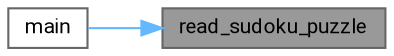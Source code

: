 digraph "read_sudoku_puzzle"
{
 // LATEX_PDF_SIZE
  bgcolor="transparent";
  edge [fontname=Roboto,fontsize=10,labelfontname=Roboto,labelfontsize=10];
  node [fontname=Roboto,fontsize=10,shape=box,height=0.2,width=0.4];
  rankdir="RL";
  Node1 [id="Node000001",label="read_sudoku_puzzle",height=0.2,width=0.4,color="gray40", fillcolor="grey60", style="filled", fontcolor="black",tooltip="Reads a Sudoku puzzle from the given input stream."];
  Node1 -> Node2 [id="edge1_Node000001_Node000002",dir="back",color="steelblue1",style="solid",tooltip=" "];
  Node2 [id="Node000002",label="main",height=0.2,width=0.4,color="grey40", fillcolor="white", style="filled",URL="$test-read-sudoku-puzzle_8c.html#ae66f6b31b5ad750f1fe042a706a4e3d4",tooltip=" "];
}
